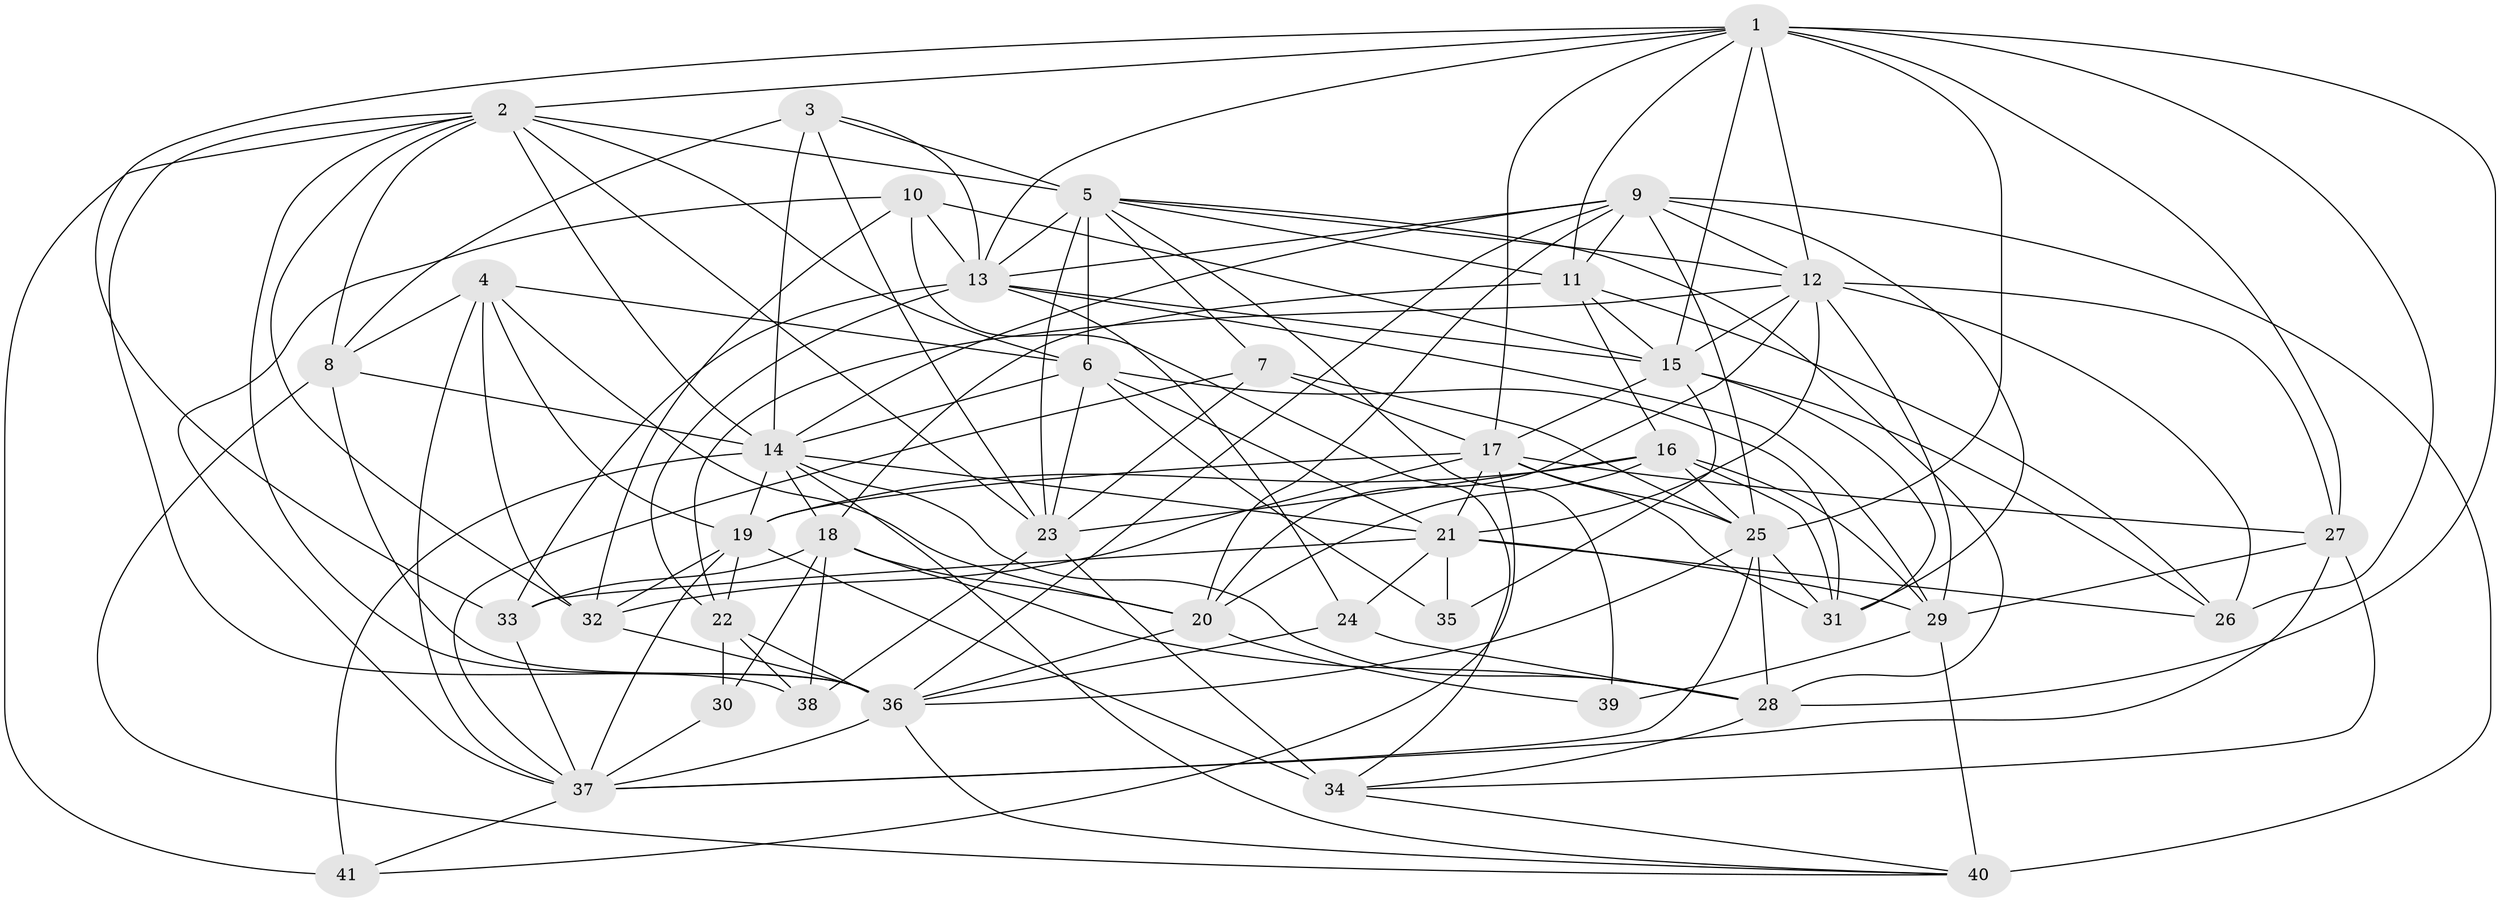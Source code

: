// original degree distribution, {4: 1.0}
// Generated by graph-tools (version 1.1) at 2025/53/03/04/25 22:53:47]
// undirected, 41 vertices, 144 edges
graph export_dot {
  node [color=gray90,style=filled];
  1;
  2;
  3;
  4;
  5;
  6;
  7;
  8;
  9;
  10;
  11;
  12;
  13;
  14;
  15;
  16;
  17;
  18;
  19;
  20;
  21;
  22;
  23;
  24;
  25;
  26;
  27;
  28;
  29;
  30;
  31;
  32;
  33;
  34;
  35;
  36;
  37;
  38;
  39;
  40;
  41;
  1 -- 2 [weight=1.0];
  1 -- 11 [weight=1.0];
  1 -- 12 [weight=1.0];
  1 -- 13 [weight=1.0];
  1 -- 15 [weight=1.0];
  1 -- 17 [weight=1.0];
  1 -- 25 [weight=1.0];
  1 -- 26 [weight=2.0];
  1 -- 27 [weight=1.0];
  1 -- 28 [weight=1.0];
  1 -- 33 [weight=1.0];
  2 -- 5 [weight=2.0];
  2 -- 6 [weight=1.0];
  2 -- 8 [weight=1.0];
  2 -- 14 [weight=1.0];
  2 -- 23 [weight=1.0];
  2 -- 32 [weight=1.0];
  2 -- 36 [weight=2.0];
  2 -- 38 [weight=1.0];
  2 -- 41 [weight=1.0];
  3 -- 5 [weight=1.0];
  3 -- 8 [weight=1.0];
  3 -- 13 [weight=1.0];
  3 -- 14 [weight=1.0];
  3 -- 23 [weight=2.0];
  4 -- 6 [weight=2.0];
  4 -- 8 [weight=1.0];
  4 -- 19 [weight=3.0];
  4 -- 20 [weight=2.0];
  4 -- 32 [weight=1.0];
  4 -- 37 [weight=1.0];
  5 -- 6 [weight=2.0];
  5 -- 7 [weight=1.0];
  5 -- 11 [weight=1.0];
  5 -- 12 [weight=1.0];
  5 -- 13 [weight=1.0];
  5 -- 23 [weight=1.0];
  5 -- 28 [weight=1.0];
  5 -- 39 [weight=1.0];
  6 -- 14 [weight=1.0];
  6 -- 21 [weight=1.0];
  6 -- 23 [weight=1.0];
  6 -- 31 [weight=1.0];
  6 -- 35 [weight=1.0];
  7 -- 17 [weight=2.0];
  7 -- 23 [weight=1.0];
  7 -- 25 [weight=1.0];
  7 -- 37 [weight=1.0];
  8 -- 14 [weight=1.0];
  8 -- 36 [weight=1.0];
  8 -- 40 [weight=1.0];
  9 -- 11 [weight=1.0];
  9 -- 12 [weight=1.0];
  9 -- 13 [weight=1.0];
  9 -- 14 [weight=1.0];
  9 -- 20 [weight=2.0];
  9 -- 25 [weight=1.0];
  9 -- 31 [weight=1.0];
  9 -- 36 [weight=1.0];
  9 -- 40 [weight=3.0];
  10 -- 13 [weight=2.0];
  10 -- 15 [weight=1.0];
  10 -- 32 [weight=1.0];
  10 -- 34 [weight=1.0];
  10 -- 37 [weight=1.0];
  11 -- 15 [weight=1.0];
  11 -- 16 [weight=1.0];
  11 -- 18 [weight=6.0];
  11 -- 26 [weight=1.0];
  12 -- 15 [weight=1.0];
  12 -- 20 [weight=1.0];
  12 -- 21 [weight=1.0];
  12 -- 22 [weight=1.0];
  12 -- 26 [weight=1.0];
  12 -- 27 [weight=1.0];
  12 -- 29 [weight=1.0];
  13 -- 15 [weight=2.0];
  13 -- 22 [weight=1.0];
  13 -- 24 [weight=1.0];
  13 -- 29 [weight=1.0];
  13 -- 33 [weight=1.0];
  14 -- 18 [weight=1.0];
  14 -- 19 [weight=1.0];
  14 -- 21 [weight=1.0];
  14 -- 28 [weight=2.0];
  14 -- 40 [weight=1.0];
  14 -- 41 [weight=1.0];
  15 -- 17 [weight=1.0];
  15 -- 26 [weight=1.0];
  15 -- 31 [weight=1.0];
  15 -- 35 [weight=1.0];
  16 -- 19 [weight=2.0];
  16 -- 20 [weight=1.0];
  16 -- 23 [weight=1.0];
  16 -- 25 [weight=1.0];
  16 -- 29 [weight=1.0];
  16 -- 31 [weight=1.0];
  17 -- 19 [weight=1.0];
  17 -- 21 [weight=2.0];
  17 -- 25 [weight=1.0];
  17 -- 27 [weight=1.0];
  17 -- 31 [weight=1.0];
  17 -- 32 [weight=1.0];
  17 -- 41 [weight=1.0];
  18 -- 20 [weight=1.0];
  18 -- 28 [weight=1.0];
  18 -- 30 [weight=1.0];
  18 -- 33 [weight=1.0];
  18 -- 38 [weight=1.0];
  19 -- 22 [weight=1.0];
  19 -- 32 [weight=1.0];
  19 -- 34 [weight=2.0];
  19 -- 37 [weight=1.0];
  20 -- 36 [weight=1.0];
  20 -- 39 [weight=2.0];
  21 -- 24 [weight=1.0];
  21 -- 26 [weight=1.0];
  21 -- 29 [weight=2.0];
  21 -- 33 [weight=1.0];
  21 -- 35 [weight=2.0];
  22 -- 30 [weight=1.0];
  22 -- 36 [weight=1.0];
  22 -- 38 [weight=1.0];
  23 -- 34 [weight=2.0];
  23 -- 38 [weight=1.0];
  24 -- 28 [weight=1.0];
  24 -- 36 [weight=1.0];
  25 -- 28 [weight=1.0];
  25 -- 31 [weight=3.0];
  25 -- 36 [weight=2.0];
  25 -- 37 [weight=1.0];
  27 -- 29 [weight=1.0];
  27 -- 34 [weight=1.0];
  27 -- 37 [weight=1.0];
  28 -- 34 [weight=1.0];
  29 -- 39 [weight=1.0];
  29 -- 40 [weight=1.0];
  30 -- 37 [weight=2.0];
  32 -- 36 [weight=1.0];
  33 -- 37 [weight=2.0];
  34 -- 40 [weight=1.0];
  36 -- 37 [weight=1.0];
  36 -- 40 [weight=1.0];
  37 -- 41 [weight=1.0];
}
